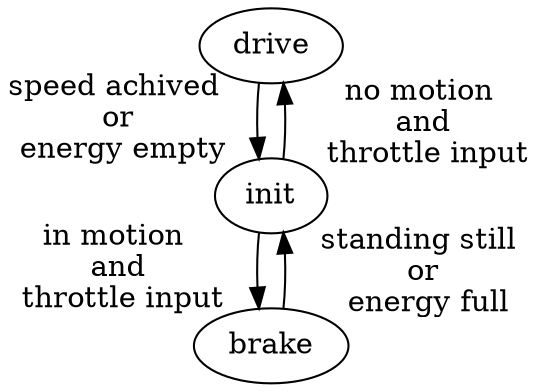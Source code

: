 digraph G {
    drive -> init [ headlabel="speed achived \n or \n energy empty", 
                    labeldistance=7 labelangle=70];
    init -> drive [ headlabel="no motion \n and \n throttle input", 
                    labeldistance=7 labelangle=70];
    init -> brake [ headlabel="in motion \n and \n throttle input", 
                    labeldistance=7 labelangle=70];
    brake -> init [ headlabel="standing still \n or \n energy full", 
                    labeldistance=7 labelangle=70];
}